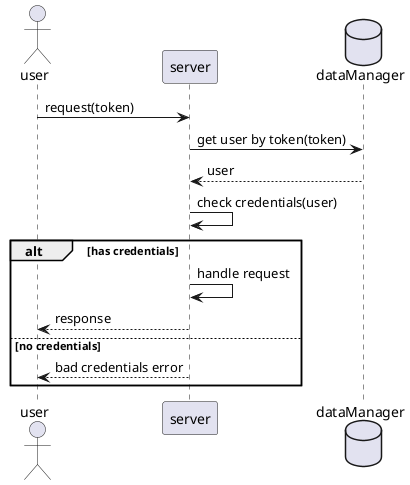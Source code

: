 @startuml check access
actor user
participant server as serv
database dataManager as db

user->serv:request(token)
serv->db:get user by token(token)
db-->serv:user
serv->serv:check credentials(user)
alt has credentials
    serv->serv:handle request
    serv-->user:response
else no credentials
    serv-->user:bad credentials error
end
@enduml